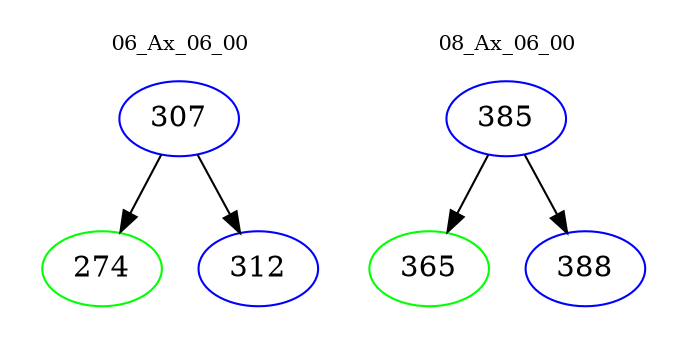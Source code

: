 digraph{
subgraph cluster_0 {
color = white
label = "06_Ax_06_00";
fontsize=10;
T0_307 [label="307", color="blue"]
T0_307 -> T0_274 [color="black"]
T0_274 [label="274", color="green"]
T0_307 -> T0_312 [color="black"]
T0_312 [label="312", color="blue"]
}
subgraph cluster_1 {
color = white
label = "08_Ax_06_00";
fontsize=10;
T1_385 [label="385", color="blue"]
T1_385 -> T1_365 [color="black"]
T1_365 [label="365", color="green"]
T1_385 -> T1_388 [color="black"]
T1_388 [label="388", color="blue"]
}
}
